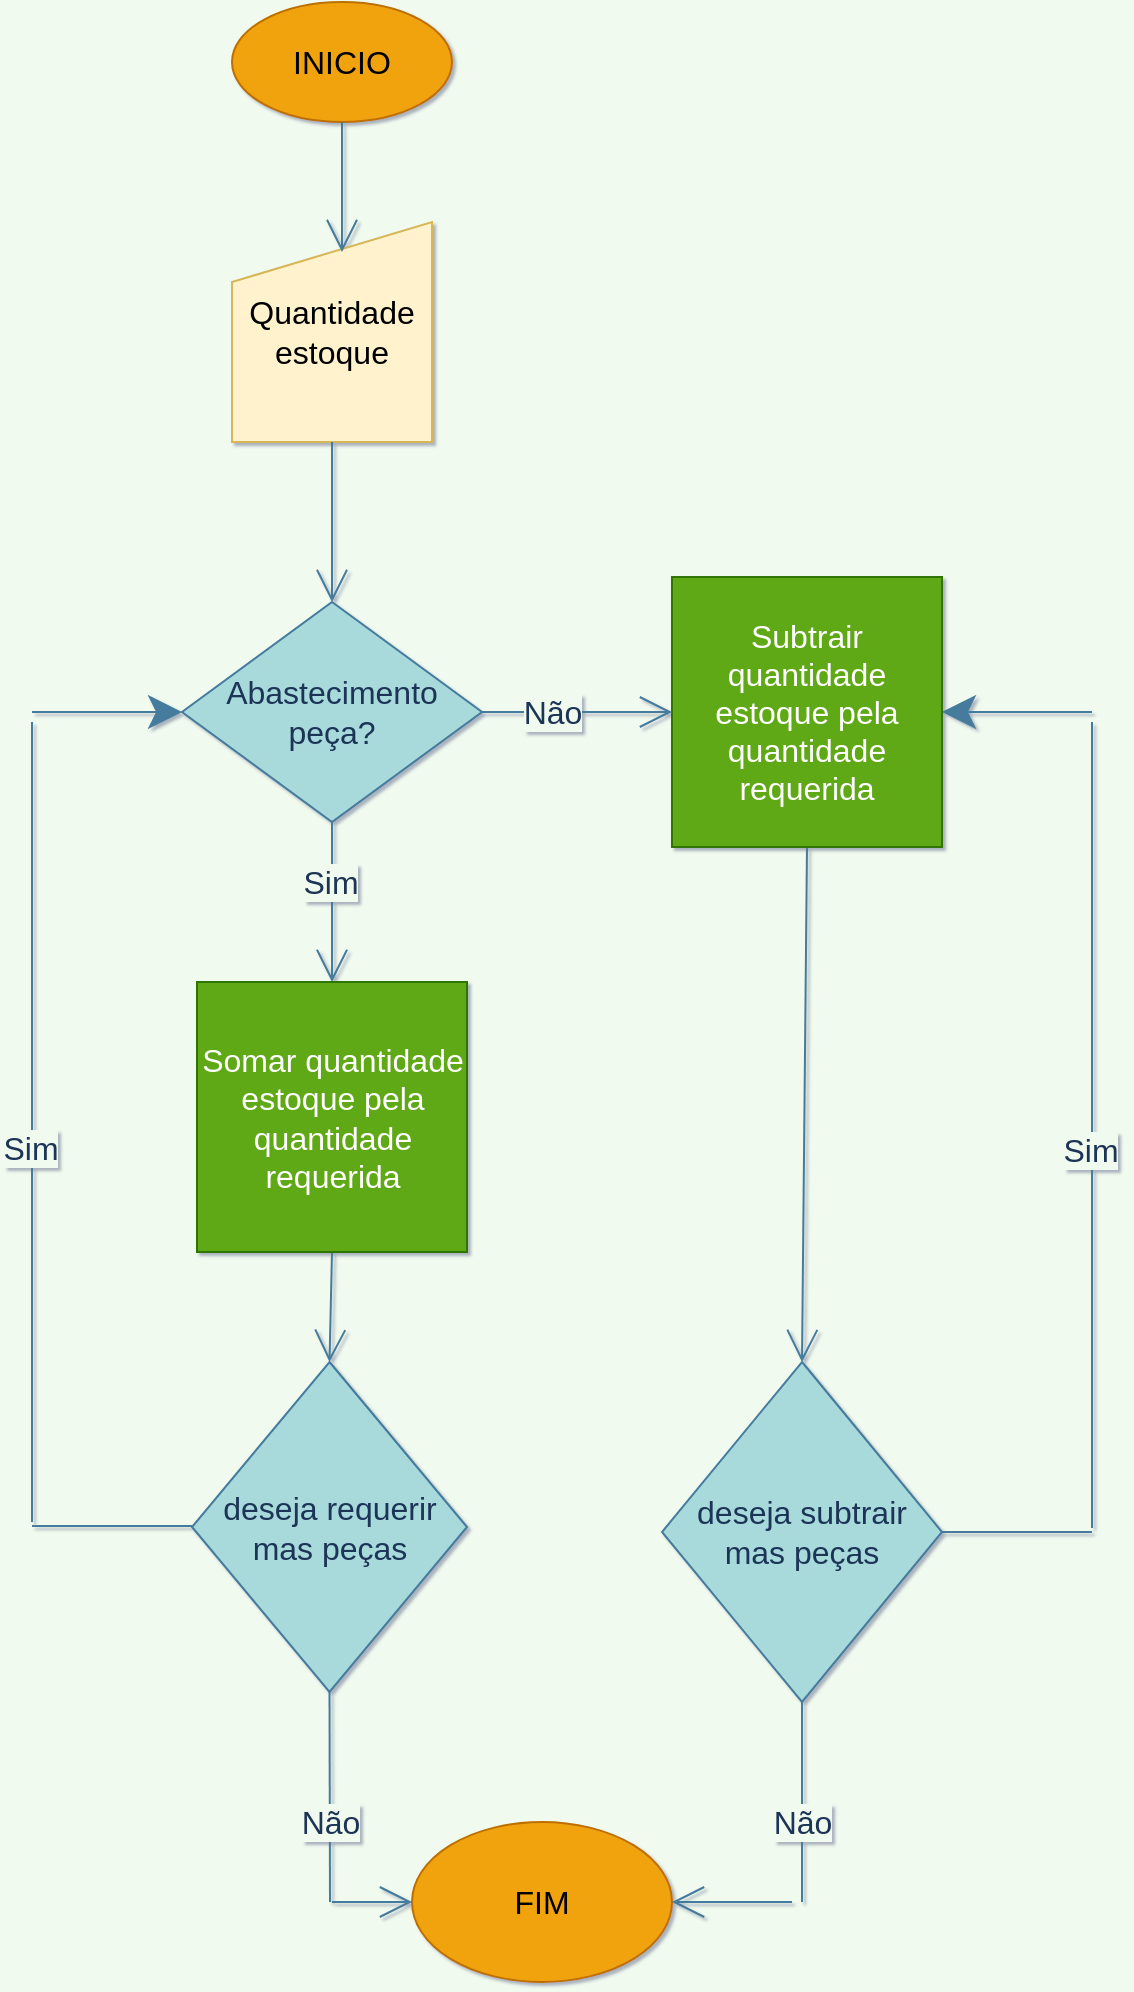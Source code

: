 <mxfile version="20.6.2" type="github">
  <diagram id="C5RBs43oDa-KdzZeNtuy" name="Page-1">
    <mxGraphModel dx="2170" dy="1125" grid="1" gridSize="10" guides="1" tooltips="1" connect="1" arrows="1" fold="1" page="1" pageScale="1" pageWidth="827" pageHeight="1169" background="#F1FAEE" math="0" shadow="1">
      <root>
        <mxCell id="WIyWlLk6GJQsqaUBKTNV-0" />
        <mxCell id="WIyWlLk6GJQsqaUBKTNV-1" parent="WIyWlLk6GJQsqaUBKTNV-0" />
        <mxCell id="hyacO7NctmVlxOkXS1On-0" value="INICIO" style="ellipse;whiteSpace=wrap;html=1;fontSize=16;fillColor=#f0a30a;strokeColor=#BD7000;fontColor=#000000;rounded=0;" parent="WIyWlLk6GJQsqaUBKTNV-1" vertex="1">
          <mxGeometry x="170" y="10" width="110" height="60" as="geometry" />
        </mxCell>
        <mxCell id="hyacO7NctmVlxOkXS1On-1" value="FIM" style="ellipse;whiteSpace=wrap;html=1;fontSize=16;fillColor=#f0a30a;strokeColor=#BD7000;fontColor=#000000;rounded=0;" parent="WIyWlLk6GJQsqaUBKTNV-1" vertex="1">
          <mxGeometry x="260" y="920" width="130" height="80" as="geometry" />
        </mxCell>
        <mxCell id="hyacO7NctmVlxOkXS1On-2" value="Quantidade estoque" style="shape=manualInput;whiteSpace=wrap;html=1;fontSize=16;fillColor=#fff2cc;strokeColor=#d6b656;rounded=0;" parent="WIyWlLk6GJQsqaUBKTNV-1" vertex="1">
          <mxGeometry x="170" y="120" width="100" height="110" as="geometry" />
        </mxCell>
        <mxCell id="hyacO7NctmVlxOkXS1On-3" value="" style="edgeStyle=none;orthogonalLoop=1;jettySize=auto;html=1;rounded=0;fontSize=12;endArrow=open;startSize=14;endSize=14;sourcePerimeterSpacing=8;targetPerimeterSpacing=8;exitX=0.5;exitY=1;exitDx=0;exitDy=0;entryX=0.55;entryY=0.136;entryDx=0;entryDy=0;entryPerimeter=0;strokeColor=#457B9D;fontColor=#1D3557;labelBackgroundColor=#F1FAEE;" parent="WIyWlLk6GJQsqaUBKTNV-1" source="hyacO7NctmVlxOkXS1On-0" target="hyacO7NctmVlxOkXS1On-2" edge="1">
          <mxGeometry width="140" relative="1" as="geometry">
            <mxPoint x="260" y="90" as="sourcePoint" />
            <mxPoint x="400" y="90" as="targetPoint" />
            <Array as="points" />
          </mxGeometry>
        </mxCell>
        <mxCell id="hyacO7NctmVlxOkXS1On-20" style="edgeStyle=none;rounded=0;orthogonalLoop=1;jettySize=auto;html=1;exitX=0.5;exitY=1;exitDx=0;exitDy=0;entryX=0.5;entryY=0;entryDx=0;entryDy=0;fontSize=12;endArrow=open;startSize=14;endSize=14;sourcePerimeterSpacing=8;targetPerimeterSpacing=8;strokeColor=#457B9D;fontColor=#1D3557;labelBackgroundColor=#F1FAEE;" parent="WIyWlLk6GJQsqaUBKTNV-1" source="hyacO7NctmVlxOkXS1On-6" target="hyacO7NctmVlxOkXS1On-17" edge="1">
          <mxGeometry relative="1" as="geometry" />
        </mxCell>
        <mxCell id="hyacO7NctmVlxOkXS1On-21" value="Sim" style="edgeLabel;html=1;align=center;verticalAlign=middle;resizable=0;points=[];fontSize=16;fontColor=#1D3557;rounded=0;labelBackgroundColor=#F1FAEE;" parent="hyacO7NctmVlxOkXS1On-20" vertex="1" connectable="0">
          <mxGeometry x="0.675" y="-1" relative="1" as="geometry">
            <mxPoint y="-37" as="offset" />
          </mxGeometry>
        </mxCell>
        <mxCell id="hyacO7NctmVlxOkXS1On-6" value="Abastecimento peça?" style="rhombus;whiteSpace=wrap;html=1;fontSize=16;fillColor=#A8DADC;strokeColor=#457B9D;fontColor=#1D3557;rounded=0;" parent="WIyWlLk6GJQsqaUBKTNV-1" vertex="1">
          <mxGeometry x="145" y="310" width="150" height="110" as="geometry" />
        </mxCell>
        <mxCell id="hyacO7NctmVlxOkXS1On-26" style="edgeStyle=none;rounded=0;orthogonalLoop=1;jettySize=auto;html=1;exitX=0.5;exitY=1;exitDx=0;exitDy=0;entryX=0.5;entryY=0;entryDx=0;entryDy=0;fontSize=12;endArrow=open;startSize=14;endSize=14;sourcePerimeterSpacing=8;targetPerimeterSpacing=8;strokeColor=#457B9D;fontColor=#1D3557;labelBackgroundColor=#F1FAEE;" parent="WIyWlLk6GJQsqaUBKTNV-1" source="hyacO7NctmVlxOkXS1On-7" target="hyacO7NctmVlxOkXS1On-25" edge="1">
          <mxGeometry relative="1" as="geometry" />
        </mxCell>
        <mxCell id="hyacO7NctmVlxOkXS1On-7" value="Subtrair quantidade estoque pela quantidade requerida" style="whiteSpace=wrap;html=1;aspect=fixed;fontSize=16;fillColor=#60a917;strokeColor=#2D7600;fontColor=#ffffff;rounded=0;" parent="WIyWlLk6GJQsqaUBKTNV-1" vertex="1">
          <mxGeometry x="390" y="297.5" width="135" height="135" as="geometry" />
        </mxCell>
        <mxCell id="hyacO7NctmVlxOkXS1On-8" value="" style="edgeStyle=none;orthogonalLoop=1;jettySize=auto;html=1;rounded=0;fontSize=12;endArrow=open;startSize=14;endSize=14;sourcePerimeterSpacing=8;targetPerimeterSpacing=8;exitX=1;exitY=0.5;exitDx=0;exitDy=0;entryX=0;entryY=0.5;entryDx=0;entryDy=0;strokeColor=#457B9D;fontColor=#1D3557;labelBackgroundColor=#F1FAEE;" parent="WIyWlLk6GJQsqaUBKTNV-1" source="hyacO7NctmVlxOkXS1On-6" target="hyacO7NctmVlxOkXS1On-7" edge="1">
          <mxGeometry width="140" relative="1" as="geometry">
            <mxPoint x="300" y="80" as="sourcePoint" />
            <mxPoint x="440" y="80" as="targetPoint" />
            <Array as="points" />
          </mxGeometry>
        </mxCell>
        <mxCell id="hyacO7NctmVlxOkXS1On-16" value="Não" style="edgeLabel;html=1;align=center;verticalAlign=middle;resizable=0;points=[];fontSize=16;fontColor=#1D3557;rounded=0;labelBackgroundColor=#F1FAEE;" parent="hyacO7NctmVlxOkXS1On-8" vertex="1" connectable="0">
          <mxGeometry x="0.347" y="-1" relative="1" as="geometry">
            <mxPoint x="-29" y="-1" as="offset" />
          </mxGeometry>
        </mxCell>
        <mxCell id="hyacO7NctmVlxOkXS1On-13" value="" style="edgeStyle=none;orthogonalLoop=1;jettySize=auto;html=1;rounded=0;fontSize=12;endArrow=open;startSize=14;endSize=14;sourcePerimeterSpacing=8;targetPerimeterSpacing=8;exitX=0.5;exitY=1;exitDx=0;exitDy=0;entryX=0.5;entryY=0;entryDx=0;entryDy=0;strokeColor=#457B9D;fontColor=#1D3557;labelBackgroundColor=#F1FAEE;" parent="WIyWlLk6GJQsqaUBKTNV-1" source="hyacO7NctmVlxOkXS1On-2" target="hyacO7NctmVlxOkXS1On-6" edge="1">
          <mxGeometry width="140" relative="1" as="geometry">
            <mxPoint x="230" y="220" as="sourcePoint" />
            <mxPoint x="370" y="220" as="targetPoint" />
            <Array as="points" />
          </mxGeometry>
        </mxCell>
        <mxCell id="hyacO7NctmVlxOkXS1On-23" style="edgeStyle=none;rounded=0;orthogonalLoop=1;jettySize=auto;html=1;exitX=0.5;exitY=1;exitDx=0;exitDy=0;entryX=0.5;entryY=0;entryDx=0;entryDy=0;fontSize=12;endArrow=open;startSize=14;endSize=14;sourcePerimeterSpacing=8;targetPerimeterSpacing=8;strokeColor=#457B9D;fontColor=#1D3557;labelBackgroundColor=#F1FAEE;" parent="WIyWlLk6GJQsqaUBKTNV-1" source="hyacO7NctmVlxOkXS1On-17" target="hyacO7NctmVlxOkXS1On-22" edge="1">
          <mxGeometry relative="1" as="geometry" />
        </mxCell>
        <mxCell id="hyacO7NctmVlxOkXS1On-17" value="Somar quantidade estoque pela quantidade requerida" style="whiteSpace=wrap;html=1;aspect=fixed;fontSize=16;fillColor=#60a917;strokeColor=#2D7600;rounded=0;fontColor=#ffffff;" parent="WIyWlLk6GJQsqaUBKTNV-1" vertex="1">
          <mxGeometry x="152.5" y="500" width="135" height="135" as="geometry" />
        </mxCell>
        <mxCell id="hyacO7NctmVlxOkXS1On-36" style="edgeStyle=none;rounded=0;orthogonalLoop=1;jettySize=auto;html=1;entryX=0;entryY=0.5;entryDx=0;entryDy=0;fontSize=12;endArrow=open;startSize=14;endSize=14;sourcePerimeterSpacing=8;targetPerimeterSpacing=8;strokeColor=#457B9D;fontColor=#1D3557;labelBackgroundColor=#F1FAEE;" parent="WIyWlLk6GJQsqaUBKTNV-1" target="hyacO7NctmVlxOkXS1On-1" edge="1">
          <mxGeometry relative="1" as="geometry">
            <mxPoint x="220" y="960" as="sourcePoint" />
          </mxGeometry>
        </mxCell>
        <mxCell id="hyacO7NctmVlxOkXS1On-22" value="deseja requerir mas peças" style="rhombus;whiteSpace=wrap;html=1;fontSize=16;fillColor=#A8DADC;strokeColor=#457B9D;fontColor=#1D3557;rounded=0;" parent="WIyWlLk6GJQsqaUBKTNV-1" vertex="1">
          <mxGeometry x="150" y="690" width="137.5" height="165" as="geometry" />
        </mxCell>
        <mxCell id="hyacO7NctmVlxOkXS1On-34" style="edgeStyle=none;rounded=0;orthogonalLoop=1;jettySize=auto;html=1;entryX=1;entryY=0.5;entryDx=0;entryDy=0;fontSize=12;endArrow=open;startSize=14;endSize=14;sourcePerimeterSpacing=8;targetPerimeterSpacing=8;strokeColor=#457B9D;fontColor=#1D3557;labelBackgroundColor=#F1FAEE;" parent="WIyWlLk6GJQsqaUBKTNV-1" target="hyacO7NctmVlxOkXS1On-1" edge="1">
          <mxGeometry relative="1" as="geometry">
            <mxPoint x="450" y="960" as="sourcePoint" />
          </mxGeometry>
        </mxCell>
        <mxCell id="hyacO7NctmVlxOkXS1On-25" value="deseja subtrair mas peças" style="rhombus;whiteSpace=wrap;html=1;fontSize=16;fillColor=#A8DADC;strokeColor=#457B9D;fontColor=#1D3557;rounded=0;" parent="WIyWlLk6GJQsqaUBKTNV-1" vertex="1">
          <mxGeometry x="385" y="690" width="140" height="170" as="geometry" />
        </mxCell>
        <mxCell id="hyacO7NctmVlxOkXS1On-38" value="" style="endArrow=none;html=1;rounded=0;fontSize=12;startSize=14;endSize=14;sourcePerimeterSpacing=8;targetPerimeterSpacing=8;entryX=1;entryY=0.5;entryDx=0;entryDy=0;strokeColor=#457B9D;fontColor=#1D3557;labelBackgroundColor=#F1FAEE;" parent="WIyWlLk6GJQsqaUBKTNV-1" target="hyacO7NctmVlxOkXS1On-25" edge="1">
          <mxGeometry width="50" height="50" relative="1" as="geometry">
            <mxPoint x="600" y="775" as="sourcePoint" />
            <mxPoint x="470" y="510" as="targetPoint" />
          </mxGeometry>
        </mxCell>
        <mxCell id="hyacO7NctmVlxOkXS1On-39" value="" style="endArrow=none;html=1;rounded=0;fontSize=12;startSize=14;endSize=14;sourcePerimeterSpacing=8;targetPerimeterSpacing=8;strokeColor=#457B9D;fontColor=#1D3557;labelBackgroundColor=#F1FAEE;" parent="WIyWlLk6GJQsqaUBKTNV-1" edge="1">
          <mxGeometry width="50" height="50" relative="1" as="geometry">
            <mxPoint x="600" y="773" as="sourcePoint" />
            <mxPoint x="600" y="370" as="targetPoint" />
          </mxGeometry>
        </mxCell>
        <mxCell id="hyacO7NctmVlxOkXS1On-41" value="Sim" style="edgeLabel;html=1;align=center;verticalAlign=middle;resizable=0;points=[];fontSize=16;fontColor=#1D3557;rounded=0;labelBackgroundColor=#F1FAEE;" parent="hyacO7NctmVlxOkXS1On-39" vertex="1" connectable="0">
          <mxGeometry x="-0.062" y="1" relative="1" as="geometry">
            <mxPoint as="offset" />
          </mxGeometry>
        </mxCell>
        <mxCell id="hyacO7NctmVlxOkXS1On-40" value="" style="endArrow=classic;html=1;rounded=0;fontSize=12;startSize=14;endSize=14;sourcePerimeterSpacing=8;targetPerimeterSpacing=8;entryX=1;entryY=0.5;entryDx=0;entryDy=0;strokeColor=#457B9D;fontColor=#1D3557;labelBackgroundColor=#F1FAEE;" parent="WIyWlLk6GJQsqaUBKTNV-1" target="hyacO7NctmVlxOkXS1On-7" edge="1">
          <mxGeometry width="50" height="50" relative="1" as="geometry">
            <mxPoint x="600" y="365" as="sourcePoint" />
            <mxPoint x="470" y="410" as="targetPoint" />
          </mxGeometry>
        </mxCell>
        <mxCell id="hyacO7NctmVlxOkXS1On-42" value="" style="endArrow=none;html=1;rounded=0;fontSize=12;startSize=14;endSize=14;sourcePerimeterSpacing=8;targetPerimeterSpacing=8;strokeColor=#457B9D;fontColor=#1D3557;labelBackgroundColor=#F1FAEE;" parent="WIyWlLk6GJQsqaUBKTNV-1" edge="1">
          <mxGeometry width="50" height="50" relative="1" as="geometry">
            <mxPoint x="70" y="770" as="sourcePoint" />
            <mxPoint x="70" y="370" as="targetPoint" />
          </mxGeometry>
        </mxCell>
        <mxCell id="hyacO7NctmVlxOkXS1On-43" value="Sim" style="edgeLabel;html=1;align=center;verticalAlign=middle;resizable=0;points=[];fontSize=16;fontColor=#1D3557;rounded=0;labelBackgroundColor=#F1FAEE;" parent="hyacO7NctmVlxOkXS1On-42" vertex="1" connectable="0">
          <mxGeometry x="-0.062" y="1" relative="1" as="geometry">
            <mxPoint as="offset" />
          </mxGeometry>
        </mxCell>
        <mxCell id="hyacO7NctmVlxOkXS1On-44" value="" style="endArrow=none;html=1;rounded=0;fontSize=12;startSize=14;endSize=14;sourcePerimeterSpacing=8;targetPerimeterSpacing=8;strokeColor=#457B9D;fontColor=#1D3557;labelBackgroundColor=#F1FAEE;" parent="WIyWlLk6GJQsqaUBKTNV-1" edge="1">
          <mxGeometry width="50" height="50" relative="1" as="geometry">
            <mxPoint x="150" y="772" as="sourcePoint" />
            <mxPoint x="70" y="772" as="targetPoint" />
          </mxGeometry>
        </mxCell>
        <mxCell id="hyacO7NctmVlxOkXS1On-45" value="" style="endArrow=classic;html=1;rounded=0;fontSize=12;startSize=14;endSize=14;sourcePerimeterSpacing=8;targetPerimeterSpacing=8;entryX=0;entryY=0.5;entryDx=0;entryDy=0;strokeColor=#457B9D;fontColor=#1D3557;labelBackgroundColor=#F1FAEE;" parent="WIyWlLk6GJQsqaUBKTNV-1" target="hyacO7NctmVlxOkXS1On-6" edge="1">
          <mxGeometry width="50" height="50" relative="1" as="geometry">
            <mxPoint x="70" y="365" as="sourcePoint" />
            <mxPoint x="160" y="430" as="targetPoint" />
          </mxGeometry>
        </mxCell>
        <mxCell id="hyacO7NctmVlxOkXS1On-46" value="" style="endArrow=none;html=1;rounded=0;fontSize=12;startSize=14;endSize=14;sourcePerimeterSpacing=8;targetPerimeterSpacing=8;entryX=0.5;entryY=1;entryDx=0;entryDy=0;strokeColor=#457B9D;fontColor=#1D3557;labelBackgroundColor=#F1FAEE;" parent="WIyWlLk6GJQsqaUBKTNV-1" target="hyacO7NctmVlxOkXS1On-25" edge="1">
          <mxGeometry width="50" height="50" relative="1" as="geometry">
            <mxPoint x="455" y="960" as="sourcePoint" />
            <mxPoint x="470" y="810" as="targetPoint" />
          </mxGeometry>
        </mxCell>
        <mxCell id="hyacO7NctmVlxOkXS1On-50" value="Não" style="edgeLabel;html=1;align=center;verticalAlign=middle;resizable=0;points=[];fontSize=16;fontColor=#1D3557;rounded=0;labelBackgroundColor=#F1FAEE;" parent="hyacO7NctmVlxOkXS1On-46" vertex="1" connectable="0">
          <mxGeometry x="-0.54" y="-1" relative="1" as="geometry">
            <mxPoint x="-1" y="-17" as="offset" />
          </mxGeometry>
        </mxCell>
        <mxCell id="hyacO7NctmVlxOkXS1On-47" value="" style="endArrow=none;html=1;rounded=0;fontSize=12;startSize=14;endSize=14;sourcePerimeterSpacing=8;targetPerimeterSpacing=8;exitX=0.5;exitY=1;exitDx=0;exitDy=0;strokeColor=#457B9D;fontColor=#1D3557;labelBackgroundColor=#F1FAEE;" parent="WIyWlLk6GJQsqaUBKTNV-1" source="hyacO7NctmVlxOkXS1On-22" edge="1">
          <mxGeometry width="50" height="50" relative="1" as="geometry">
            <mxPoint x="420" y="860" as="sourcePoint" />
            <mxPoint x="219" y="960" as="targetPoint" />
          </mxGeometry>
        </mxCell>
        <mxCell id="hyacO7NctmVlxOkXS1On-51" value="Não" style="edgeLabel;html=1;align=center;verticalAlign=middle;resizable=0;points=[];fontSize=16;fontColor=#1D3557;rounded=0;labelBackgroundColor=#F1FAEE;" parent="hyacO7NctmVlxOkXS1On-47" vertex="1" connectable="0">
          <mxGeometry x="0.543" y="2" relative="1" as="geometry">
            <mxPoint x="-2" y="-16" as="offset" />
          </mxGeometry>
        </mxCell>
      </root>
    </mxGraphModel>
  </diagram>
</mxfile>

